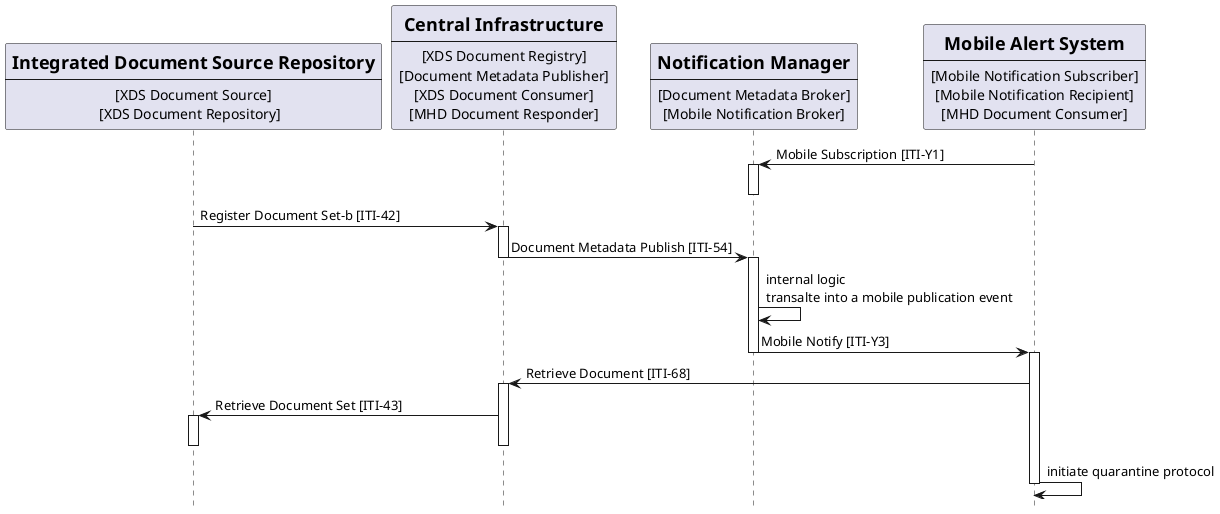 @startuml
skinparam svgDimensionStyle false
hide footbox
/'title "Subscription with DSUBm on DSUB infrastructure from Mobile Device" '/


participant Repository [
    =Integrated Document Source Repository
    ----
    [XDS Document Source]
    [XDS Document Repository]  
] 

participant Central [
    =Central Infrastructure
    ----
    [XDS Document Registry]
    [Document Metadata Publisher]
    [XDS Document Consumer]
    [MHD Document Responder]
] 

participant Broker [
    =Notification Manager
    ----
    [Document Metadata Broker]
    [Mobile Notification Broker]
] 


participant MobDevice [
    =Mobile Alert System 
    ----
    [Mobile Notification Subscriber]
    [Mobile Notification Recipient]
    [MHD Document Consumer]
] 

MobDevice -> Broker: Mobile Subscription [ITI-Y1]
activate Broker
deactivate Broker
Repository -> Central: Register Document Set-b [ITI-42]
activate Central
Central -> Broker:  Document Metadata Publish [ITI-54]
deactivate Central
activate Broker
Broker -> Broker: internal logic\ntransalte into a mobile publication event
Broker  -> MobDevice: Mobile Notify [ITI-Y3]
deactivate Broker

activate MobDevice
MobDevice -> Central: Retrieve Document [ITI-68]
activate Central
Central -> Repository: Retrieve Document Set [ITI-43]
activate Repository
deactivate Repository
deactivate Central
MobDevice -> MobDevice: initiate quarantine protocol
deactivate MobDevice



@enduml